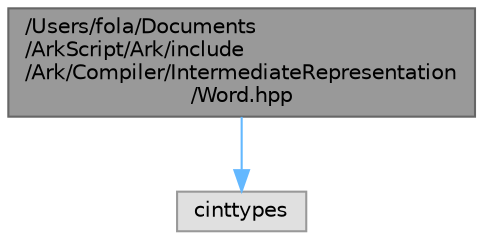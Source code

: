 digraph "/Users/fola/Documents/ArkScript/Ark/include/Ark/Compiler/IntermediateRepresentation/Word.hpp"
{
 // INTERACTIVE_SVG=YES
 // LATEX_PDF_SIZE
  bgcolor="transparent";
  edge [fontname=Helvetica,fontsize=10,labelfontname=Helvetica,labelfontsize=10];
  node [fontname=Helvetica,fontsize=10,shape=box,height=0.2,width=0.4];
  Node1 [id="Node000001",label="/Users/fola/Documents\l/ArkScript/Ark/include\l/Ark/Compiler/IntermediateRepresentation\l/Word.hpp",height=0.2,width=0.4,color="gray40", fillcolor="grey60", style="filled", fontcolor="black",tooltip="Describe an instruction and its immediate argument."];
  Node1 -> Node2 [id="edge1_Node000001_Node000002",color="steelblue1",style="solid",tooltip=" "];
  Node2 [id="Node000002",label="cinttypes",height=0.2,width=0.4,color="grey60", fillcolor="#E0E0E0", style="filled",tooltip=" "];
}
